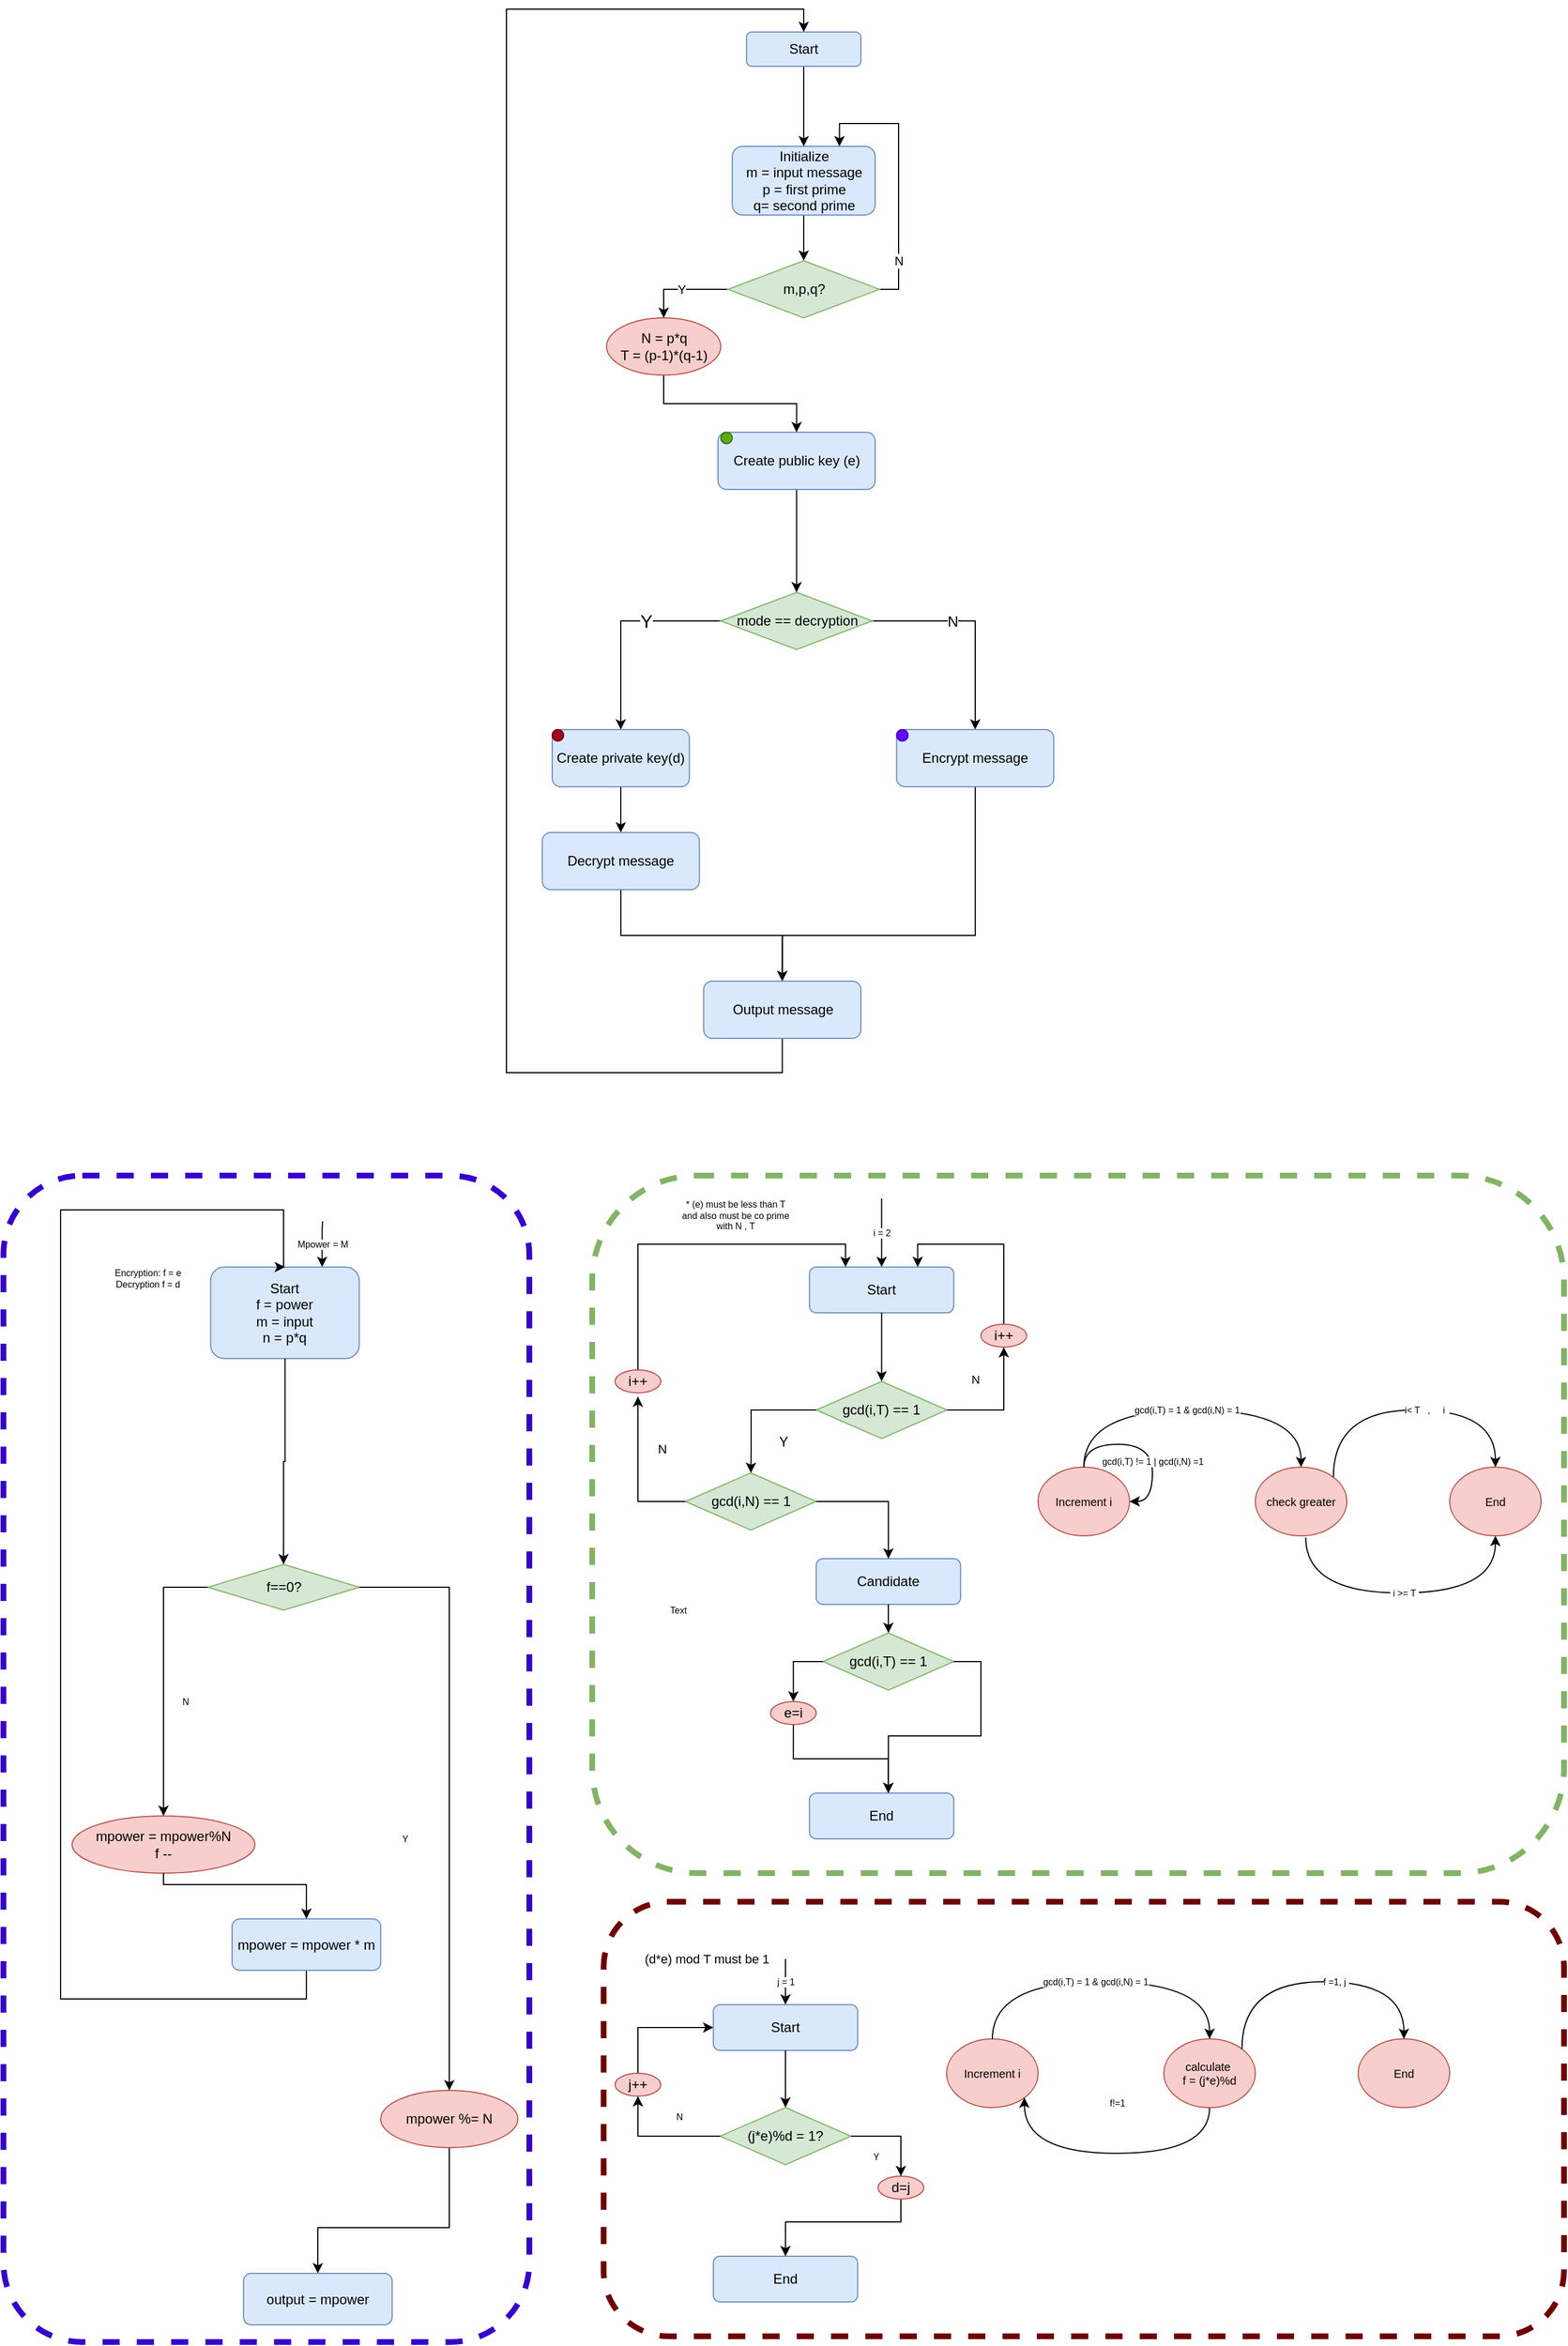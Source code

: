 <mxfile version="14.2.9" type="device"><diagram id="WIsdHPfSqpqoXzkbbUaS" name="Page-1"><mxGraphModel dx="1283" dy="704" grid="1" gridSize="10" guides="1" tooltips="1" connect="1" arrows="1" fold="1" page="1" pageScale="1" pageWidth="850" pageHeight="1100" math="0" shadow="0"><root><mxCell id="0"/><mxCell id="1" parent="0"/><mxCell id="XdV4YLcq7PgtylGWaqfG-29" style="edgeStyle=orthogonalEdgeStyle;rounded=0;orthogonalLoop=1;jettySize=auto;html=1;entryX=0.5;entryY=0;entryDx=0;entryDy=0;" parent="1" source="XdV4YLcq7PgtylGWaqfG-2" target="XdV4YLcq7PgtylGWaqfG-28" edge="1"><mxGeometry relative="1" as="geometry"/></mxCell><mxCell id="XdV4YLcq7PgtylGWaqfG-2" value="Create private key(d)" style="rounded=1;whiteSpace=wrap;html=1;fillColor=#dae8fc;strokeColor=#6c8ebf;" parent="1" vertex="1"><mxGeometry x="540" y="730" width="120" height="50" as="geometry"/></mxCell><mxCell id="XdV4YLcq7PgtylGWaqfG-18" style="edgeStyle=orthogonalEdgeStyle;rounded=0;orthogonalLoop=1;jettySize=auto;html=1;" parent="1" source="XdV4YLcq7PgtylGWaqfG-4" target="XdV4YLcq7PgtylGWaqfG-2" edge="1"><mxGeometry relative="1" as="geometry"><mxPoint x="600" y="730" as="targetPoint"/></mxGeometry></mxCell><mxCell id="XdV4YLcq7PgtylGWaqfG-50" value="&lt;font style=&quot;font-size: 16px&quot;&gt;Y&lt;/font&gt;" style="edgeLabel;html=1;align=center;verticalAlign=middle;resizable=0;points=[];fontSize=8;" parent="XdV4YLcq7PgtylGWaqfG-18" vertex="1" connectable="0"><mxGeometry x="-0.279" relative="1" as="geometry"><mxPoint as="offset"/></mxGeometry></mxCell><mxCell id="XdV4YLcq7PgtylGWaqfG-19" value="&lt;font style=&quot;font-size: 13px&quot;&gt;N&lt;/font&gt;" style="edgeStyle=orthogonalEdgeStyle;rounded=0;orthogonalLoop=1;jettySize=auto;html=1;entryX=0.5;entryY=0;entryDx=0;entryDy=0;" parent="1" source="XdV4YLcq7PgtylGWaqfG-4" target="XdV4YLcq7PgtylGWaqfG-20" edge="1"><mxGeometry x="-0.243" relative="1" as="geometry"><mxPoint x="920" y="730" as="targetPoint"/><mxPoint as="offset"/></mxGeometry></mxCell><mxCell id="XdV4YLcq7PgtylGWaqfG-4" value="mode == decryption" style="rhombus;whiteSpace=wrap;html=1;fillColor=#d5e8d4;strokeColor=#82b366;" parent="1" vertex="1"><mxGeometry x="687.5" y="610" width="132.5" height="50" as="geometry"/></mxCell><mxCell id="XdV4YLcq7PgtylGWaqfG-7" style="edgeStyle=orthogonalEdgeStyle;rounded=0;orthogonalLoop=1;jettySize=auto;html=1;entryX=0.5;entryY=0;entryDx=0;entryDy=0;" parent="1" source="XdV4YLcq7PgtylGWaqfG-5" target="XdV4YLcq7PgtylGWaqfG-6" edge="1"><mxGeometry relative="1" as="geometry"/></mxCell><mxCell id="XdV4YLcq7PgtylGWaqfG-5" value="Start" style="rounded=1;whiteSpace=wrap;html=1;fillColor=#dae8fc;strokeColor=#6c8ebf;" parent="1" vertex="1"><mxGeometry x="710" y="120" width="100" height="30" as="geometry"/></mxCell><mxCell id="XdV4YLcq7PgtylGWaqfG-25" style="edgeStyle=orthogonalEdgeStyle;rounded=0;orthogonalLoop=1;jettySize=auto;html=1;entryX=0.5;entryY=0;entryDx=0;entryDy=0;" parent="1" source="XdV4YLcq7PgtylGWaqfG-6" target="XdV4YLcq7PgtylGWaqfG-23" edge="1"><mxGeometry relative="1" as="geometry"/></mxCell><mxCell id="XdV4YLcq7PgtylGWaqfG-6" value="Initialize&lt;br&gt;m = input message&lt;br&gt;p = first prime&lt;br&gt;q= second prime" style="rounded=1;whiteSpace=wrap;html=1;fillColor=#dae8fc;strokeColor=#6c8ebf;" parent="1" vertex="1"><mxGeometry x="697.5" y="220" width="125" height="60" as="geometry"/></mxCell><mxCell id="XdV4YLcq7PgtylGWaqfG-17" style="edgeStyle=orthogonalEdgeStyle;rounded=0;orthogonalLoop=1;jettySize=auto;html=1;entryX=0.5;entryY=0;entryDx=0;entryDy=0;" parent="1" source="XdV4YLcq7PgtylGWaqfG-10" target="XdV4YLcq7PgtylGWaqfG-4" edge="1"><mxGeometry relative="1" as="geometry"/></mxCell><mxCell id="XdV4YLcq7PgtylGWaqfG-10" value="Create public key (e)" style="rounded=1;whiteSpace=wrap;html=1;fillColor=#dae8fc;strokeColor=#6c8ebf;" parent="1" vertex="1"><mxGeometry x="685" y="470" width="137.5" height="50" as="geometry"/></mxCell><mxCell id="XdV4YLcq7PgtylGWaqfG-31" style="edgeStyle=orthogonalEdgeStyle;rounded=0;orthogonalLoop=1;jettySize=auto;html=1;entryX=0.5;entryY=0;entryDx=0;entryDy=0;" parent="1" source="XdV4YLcq7PgtylGWaqfG-20" target="XdV4YLcq7PgtylGWaqfG-21" edge="1"><mxGeometry relative="1" as="geometry"><Array as="points"><mxPoint x="910" y="910"/><mxPoint x="741" y="910"/></Array></mxGeometry></mxCell><mxCell id="XdV4YLcq7PgtylGWaqfG-20" value="Encrypt message" style="rounded=1;whiteSpace=wrap;html=1;fillColor=#dae8fc;strokeColor=#6c8ebf;" parent="1" vertex="1"><mxGeometry x="841.25" y="730" width="137.5" height="50" as="geometry"/></mxCell><mxCell id="XdV4YLcq7PgtylGWaqfG-41" style="edgeStyle=orthogonalEdgeStyle;rounded=0;orthogonalLoop=1;jettySize=auto;html=1;entryX=0.5;entryY=0;entryDx=0;entryDy=0;" parent="1" source="XdV4YLcq7PgtylGWaqfG-21" target="XdV4YLcq7PgtylGWaqfG-5" edge="1"><mxGeometry relative="1" as="geometry"><Array as="points"><mxPoint x="741" y="1030"/><mxPoint x="500" y="1030"/><mxPoint x="500" y="100"/><mxPoint x="760" y="100"/></Array></mxGeometry></mxCell><mxCell id="XdV4YLcq7PgtylGWaqfG-21" value="Output message" style="rounded=1;whiteSpace=wrap;html=1;fillColor=#dae8fc;strokeColor=#6c8ebf;" parent="1" vertex="1"><mxGeometry x="672.5" y="950" width="137.5" height="50" as="geometry"/></mxCell><mxCell id="XdV4YLcq7PgtylGWaqfG-27" style="edgeStyle=orthogonalEdgeStyle;rounded=0;orthogonalLoop=1;jettySize=auto;html=1;entryX=0.5;entryY=0;entryDx=0;entryDy=0;" parent="1" source="XdV4YLcq7PgtylGWaqfG-22" target="XdV4YLcq7PgtylGWaqfG-10" edge="1"><mxGeometry relative="1" as="geometry"/></mxCell><mxCell id="XdV4YLcq7PgtylGWaqfG-22" value="N = p*q&lt;br&gt;T = (p-1)*(q-1)" style="ellipse;whiteSpace=wrap;html=1;fillColor=#f8cecc;strokeColor=#b85450;" parent="1" vertex="1"><mxGeometry x="587.5" y="370" width="100" height="50" as="geometry"/></mxCell><mxCell id="XdV4YLcq7PgtylGWaqfG-24" value="N" style="edgeStyle=orthogonalEdgeStyle;rounded=0;orthogonalLoop=1;jettySize=auto;html=1;entryX=0.75;entryY=0;entryDx=0;entryDy=0;" parent="1" source="XdV4YLcq7PgtylGWaqfG-23" target="XdV4YLcq7PgtylGWaqfG-6" edge="1"><mxGeometry x="-0.642" relative="1" as="geometry"><Array as="points"><mxPoint x="843" y="345"/><mxPoint x="843" y="200"/><mxPoint x="791" y="200"/></Array><mxPoint as="offset"/></mxGeometry></mxCell><mxCell id="XdV4YLcq7PgtylGWaqfG-26" value="Y" style="edgeStyle=orthogonalEdgeStyle;rounded=0;orthogonalLoop=1;jettySize=auto;html=1;entryX=0.5;entryY=0;entryDx=0;entryDy=0;" parent="1" source="XdV4YLcq7PgtylGWaqfG-23" target="XdV4YLcq7PgtylGWaqfG-22" edge="1"><mxGeometry relative="1" as="geometry"/></mxCell><mxCell id="XdV4YLcq7PgtylGWaqfG-23" value="m,p,q?" style="rhombus;whiteSpace=wrap;html=1;fillColor=#d5e8d4;strokeColor=#82b366;" parent="1" vertex="1"><mxGeometry x="693.75" y="320" width="132.5" height="50" as="geometry"/></mxCell><mxCell id="XdV4YLcq7PgtylGWaqfG-30" style="edgeStyle=orthogonalEdgeStyle;rounded=0;orthogonalLoop=1;jettySize=auto;html=1;entryX=0.5;entryY=0;entryDx=0;entryDy=0;" parent="1" source="XdV4YLcq7PgtylGWaqfG-28" target="XdV4YLcq7PgtylGWaqfG-21" edge="1"><mxGeometry relative="1" as="geometry"><Array as="points"><mxPoint x="600" y="910"/><mxPoint x="741" y="910"/></Array></mxGeometry></mxCell><mxCell id="XdV4YLcq7PgtylGWaqfG-28" value="Decrypt message" style="rounded=1;whiteSpace=wrap;html=1;fillColor=#dae8fc;strokeColor=#6c8ebf;" parent="1" vertex="1"><mxGeometry x="531.25" y="820" width="137.5" height="50" as="geometry"/></mxCell><mxCell id="XdV4YLcq7PgtylGWaqfG-34" value="" style="ellipse;whiteSpace=wrap;html=1;aspect=fixed;fillColor=#60a917;strokeColor=#2D7600;fontColor=#ffffff;" parent="1" vertex="1"><mxGeometry x="687.5" y="470" width="10" height="10" as="geometry"/></mxCell><mxCell id="XdV4YLcq7PgtylGWaqfG-35" value="" style="ellipse;whiteSpace=wrap;html=1;aspect=fixed;fillColor=#a20025;strokeColor=#6F0000;fontColor=#ffffff;" parent="1" vertex="1"><mxGeometry x="540" y="730" width="10" height="10" as="geometry"/></mxCell><mxCell id="XdV4YLcq7PgtylGWaqfG-37" value="" style="ellipse;whiteSpace=wrap;html=1;aspect=fixed;fillColor=#6a00ff;strokeColor=#3700CC;fontColor=#ffffff;" parent="1" vertex="1"><mxGeometry x="841.25" y="730" width="10" height="10" as="geometry"/></mxCell><mxCell id="XdV4YLcq7PgtylGWaqfG-116" value="" style="group" parent="1" vertex="1" connectable="0"><mxGeometry x="575" y="1120" width="850" height="610" as="geometry"/></mxCell><mxCell id="XdV4YLcq7PgtylGWaqfG-75" value="" style="rounded=1;whiteSpace=wrap;html=1;fontSize=8;fillColor=none;strokeColor=#82B366;strokeWidth=5;dashed=1;" parent="XdV4YLcq7PgtylGWaqfG-116" vertex="1"><mxGeometry width="850" height="610" as="geometry"/></mxCell><mxCell id="XdV4YLcq7PgtylGWaqfG-15" value="* (e) must be less than T&lt;br style=&quot;font-size: 8px&quot;&gt;and also must be co prime&lt;br style=&quot;font-size: 8px&quot;&gt;with N , T" style="text;html=1;align=center;verticalAlign=middle;resizable=0;points=[];autosize=1;fontSize=8;" parent="XdV4YLcq7PgtylGWaqfG-116" vertex="1"><mxGeometry x="70" y="20" width="110" height="30" as="geometry"/></mxCell><mxCell id="XdV4YLcq7PgtylGWaqfG-60" value="i = 2" style="edgeStyle=orthogonalEdgeStyle;rounded=0;orthogonalLoop=1;jettySize=auto;html=1;startArrow=classic;startFill=1;endArrow=none;endFill=0;fontSize=8;" parent="XdV4YLcq7PgtylGWaqfG-116" source="XdV4YLcq7PgtylGWaqfG-46" edge="1"><mxGeometry x="5" y="-40" as="geometry"><mxPoint x="253.125" y="20" as="targetPoint"/><Array as="points"><mxPoint x="253" y="50"/><mxPoint x="253" y="50"/></Array><mxPoint as="offset"/></mxGeometry></mxCell><mxCell id="XdV4YLcq7PgtylGWaqfG-46" value="Start" style="rounded=1;whiteSpace=wrap;html=1;fillColor=#dae8fc;strokeColor=#6c8ebf;" parent="XdV4YLcq7PgtylGWaqfG-116" vertex="1"><mxGeometry x="190" y="80" width="126.25" height="40" as="geometry"/></mxCell><mxCell id="XdV4YLcq7PgtylGWaqfG-47" value="gcd(i,T) == 1" style="rhombus;whiteSpace=wrap;html=1;fillColor=#d5e8d4;strokeColor=#82b366;" parent="XdV4YLcq7PgtylGWaqfG-116" vertex="1"><mxGeometry x="195.94" y="180" width="114.38" height="50" as="geometry"/></mxCell><mxCell id="XdV4YLcq7PgtylGWaqfG-48" style="edgeStyle=orthogonalEdgeStyle;rounded=0;orthogonalLoop=1;jettySize=auto;html=1;startArrow=none;startFill=0;endArrow=classic;endFill=1;fontSize=8;entryX=0.5;entryY=0;entryDx=0;entryDy=0;" parent="XdV4YLcq7PgtylGWaqfG-116" source="XdV4YLcq7PgtylGWaqfG-46" target="XdV4YLcq7PgtylGWaqfG-47" edge="1"><mxGeometry x="5" y="-40" as="geometry"><mxPoint x="220" y="140" as="targetPoint"/></mxGeometry></mxCell><mxCell id="XdV4YLcq7PgtylGWaqfG-53" value="gcd(i,N) == 1" style="rhombus;whiteSpace=wrap;html=1;fillColor=#d5e8d4;strokeColor=#82b366;" parent="XdV4YLcq7PgtylGWaqfG-116" vertex="1"><mxGeometry x="81.56" y="260" width="114.38" height="50" as="geometry"/></mxCell><mxCell id="XdV4YLcq7PgtylGWaqfG-51" value="&lt;font style=&quot;font-size: 12px&quot;&gt;Y&lt;/font&gt;" style="edgeStyle=orthogonalEdgeStyle;rounded=0;orthogonalLoop=1;jettySize=auto;html=1;entryX=0.5;entryY=0;entryDx=0;entryDy=0;startArrow=none;startFill=0;endArrow=classic;endFill=1;fontSize=8;" parent="XdV4YLcq7PgtylGWaqfG-116" source="XdV4YLcq7PgtylGWaqfG-47" target="XdV4YLcq7PgtylGWaqfG-53" edge="1"><mxGeometry x="5" y="-40" as="geometry"><mxPoint x="140" y="260" as="targetPoint"/><Array as="points"><mxPoint x="139" y="205"/><mxPoint x="139" y="240"/><mxPoint x="139" y="240"/></Array><mxPoint as="offset"/></mxGeometry></mxCell><mxCell id="XdV4YLcq7PgtylGWaqfG-57" style="edgeStyle=orthogonalEdgeStyle;rounded=0;orthogonalLoop=1;jettySize=auto;html=1;entryX=0.25;entryY=0;entryDx=0;entryDy=0;startArrow=none;startFill=0;endArrow=classic;endFill=1;fontSize=8;" parent="XdV4YLcq7PgtylGWaqfG-116" source="XdV4YLcq7PgtylGWaqfG-55" target="XdV4YLcq7PgtylGWaqfG-46" edge="1"><mxGeometry x="5" y="-40" as="geometry"><Array as="points"><mxPoint x="40" y="60"/><mxPoint x="222" y="60"/></Array></mxGeometry></mxCell><mxCell id="XdV4YLcq7PgtylGWaqfG-55" value="i++" style="ellipse;whiteSpace=wrap;html=1;fillColor=#f8cecc;strokeColor=#b85450;" parent="XdV4YLcq7PgtylGWaqfG-116" vertex="1"><mxGeometry x="20" y="170" width="40" height="20" as="geometry"/></mxCell><mxCell id="XdV4YLcq7PgtylGWaqfG-56" value="&lt;font style=&quot;font-size: 11px&quot;&gt;N&lt;/font&gt;" style="edgeStyle=orthogonalEdgeStyle;rounded=0;orthogonalLoop=1;jettySize=auto;html=1;entryX=0.5;entryY=1.162;entryDx=0;entryDy=0;entryPerimeter=0;startArrow=none;startFill=0;endArrow=classic;endFill=1;fontSize=8;" parent="XdV4YLcq7PgtylGWaqfG-116" source="XdV4YLcq7PgtylGWaqfG-53" target="XdV4YLcq7PgtylGWaqfG-55" edge="1"><mxGeometry x="5" y="-40" as="geometry"><mxPoint as="offset"/></mxGeometry></mxCell><mxCell id="XdV4YLcq7PgtylGWaqfG-64" style="edgeStyle=orthogonalEdgeStyle;rounded=0;orthogonalLoop=1;jettySize=auto;html=1;entryX=0.75;entryY=0;entryDx=0;entryDy=0;startArrow=none;startFill=0;endArrow=classic;endFill=1;fontSize=8;" parent="XdV4YLcq7PgtylGWaqfG-116" source="XdV4YLcq7PgtylGWaqfG-61" target="XdV4YLcq7PgtylGWaqfG-46" edge="1"><mxGeometry x="5" y="-40" as="geometry"><Array as="points"><mxPoint x="360" y="60"/><mxPoint x="285" y="60"/></Array></mxGeometry></mxCell><mxCell id="XdV4YLcq7PgtylGWaqfG-61" value="i++" style="ellipse;whiteSpace=wrap;html=1;fillColor=#f8cecc;strokeColor=#b85450;" parent="XdV4YLcq7PgtylGWaqfG-116" vertex="1"><mxGeometry x="340" y="130" width="40" height="20" as="geometry"/></mxCell><mxCell id="XdV4YLcq7PgtylGWaqfG-63" value="&lt;font style=&quot;font-size: 10px&quot;&gt;N&lt;/font&gt;" style="edgeStyle=orthogonalEdgeStyle;rounded=0;orthogonalLoop=1;jettySize=auto;html=1;entryX=0.5;entryY=1;entryDx=0;entryDy=0;startArrow=none;startFill=0;endArrow=classic;endFill=1;fontSize=8;" parent="XdV4YLcq7PgtylGWaqfG-116" source="XdV4YLcq7PgtylGWaqfG-47" target="XdV4YLcq7PgtylGWaqfG-61" edge="1"><mxGeometry x="5" y="-40" as="geometry"><mxPoint as="offset"/></mxGeometry></mxCell><mxCell id="XdV4YLcq7PgtylGWaqfG-65" value="Candidate" style="rounded=1;whiteSpace=wrap;html=1;fillColor=#dae8fc;strokeColor=#6c8ebf;" parent="XdV4YLcq7PgtylGWaqfG-116" vertex="1"><mxGeometry x="195.94" y="335" width="126.25" height="40" as="geometry"/></mxCell><mxCell id="XdV4YLcq7PgtylGWaqfG-66" style="edgeStyle=orthogonalEdgeStyle;rounded=0;orthogonalLoop=1;jettySize=auto;html=1;entryX=0.5;entryY=0;entryDx=0;entryDy=0;startArrow=none;startFill=0;endArrow=classic;endFill=1;fontSize=8;" parent="XdV4YLcq7PgtylGWaqfG-116" source="XdV4YLcq7PgtylGWaqfG-53" target="XdV4YLcq7PgtylGWaqfG-65" edge="1"><mxGeometry x="5" y="-40" as="geometry"><Array as="points"><mxPoint x="259" y="285"/></Array></mxGeometry></mxCell><mxCell id="XdV4YLcq7PgtylGWaqfG-67" value="gcd(i,T) == 1" style="rhombus;whiteSpace=wrap;html=1;fillColor=#d5e8d4;strokeColor=#82b366;" parent="XdV4YLcq7PgtylGWaqfG-116" vertex="1"><mxGeometry x="201.88" y="400" width="114.38" height="50" as="geometry"/></mxCell><mxCell id="XdV4YLcq7PgtylGWaqfG-68" style="edgeStyle=orthogonalEdgeStyle;rounded=0;orthogonalLoop=1;jettySize=auto;html=1;entryX=0.5;entryY=0;entryDx=0;entryDy=0;startArrow=none;startFill=0;endArrow=classic;endFill=1;fontSize=8;" parent="XdV4YLcq7PgtylGWaqfG-116" source="XdV4YLcq7PgtylGWaqfG-65" target="XdV4YLcq7PgtylGWaqfG-67" edge="1"><mxGeometry x="5" y="-40" as="geometry"/></mxCell><mxCell id="XdV4YLcq7PgtylGWaqfG-69" value="End" style="rounded=1;whiteSpace=wrap;html=1;fillColor=#dae8fc;strokeColor=#6c8ebf;" parent="XdV4YLcq7PgtylGWaqfG-116" vertex="1"><mxGeometry x="190" y="540" width="126.25" height="40" as="geometry"/></mxCell><mxCell id="XdV4YLcq7PgtylGWaqfG-71" style="edgeStyle=orthogonalEdgeStyle;rounded=0;orthogonalLoop=1;jettySize=auto;html=1;entryX=0.547;entryY=0;entryDx=0;entryDy=0;entryPerimeter=0;startArrow=none;startFill=0;endArrow=classic;endFill=1;fontSize=8;" parent="XdV4YLcq7PgtylGWaqfG-116" source="XdV4YLcq7PgtylGWaqfG-67" target="XdV4YLcq7PgtylGWaqfG-69" edge="1"><mxGeometry x="5" y="-40" as="geometry"><Array as="points"><mxPoint x="340" y="425"/><mxPoint x="340" y="490"/><mxPoint x="259" y="490"/></Array></mxGeometry></mxCell><mxCell id="XdV4YLcq7PgtylGWaqfG-74" style="edgeStyle=orthogonalEdgeStyle;rounded=0;orthogonalLoop=1;jettySize=auto;html=1;entryX=0.546;entryY=0;entryDx=0;entryDy=0;entryPerimeter=0;startArrow=none;startFill=0;endArrow=classic;endFill=1;fontSize=8;" parent="XdV4YLcq7PgtylGWaqfG-116" source="XdV4YLcq7PgtylGWaqfG-72" target="XdV4YLcq7PgtylGWaqfG-69" edge="1"><mxGeometry x="5" y="-40" as="geometry"/></mxCell><mxCell id="XdV4YLcq7PgtylGWaqfG-72" value="e=i" style="ellipse;whiteSpace=wrap;html=1;fillColor=#f8cecc;strokeColor=#b85450;" parent="XdV4YLcq7PgtylGWaqfG-116" vertex="1"><mxGeometry x="155.94" y="460" width="40" height="20" as="geometry"/></mxCell><mxCell id="XdV4YLcq7PgtylGWaqfG-73" style="edgeStyle=orthogonalEdgeStyle;rounded=0;orthogonalLoop=1;jettySize=auto;html=1;entryX=0.5;entryY=0;entryDx=0;entryDy=0;startArrow=none;startFill=0;endArrow=classic;endFill=1;fontSize=8;" parent="XdV4YLcq7PgtylGWaqfG-116" source="XdV4YLcq7PgtylGWaqfG-67" target="XdV4YLcq7PgtylGWaqfG-72" edge="1"><mxGeometry x="5" y="-40" as="geometry"/></mxCell><mxCell id="XdV4YLcq7PgtylGWaqfG-77" value="&lt;font size=&quot;1&quot;&gt;Increment i&lt;/font&gt;" style="ellipse;whiteSpace=wrap;html=1;strokeColor=#b85450;strokeWidth=1;fontSize=8;fillColor=#f8cecc;" parent="XdV4YLcq7PgtylGWaqfG-116" vertex="1"><mxGeometry x="390" y="255" width="80" height="60" as="geometry"/></mxCell><mxCell id="XdV4YLcq7PgtylGWaqfG-78" value="&lt;font size=&quot;1&quot;&gt;check greater&lt;/font&gt;" style="ellipse;whiteSpace=wrap;html=1;strokeColor=#b85450;strokeWidth=1;fontSize=8;fillColor=#f8cecc;" parent="XdV4YLcq7PgtylGWaqfG-116" vertex="1"><mxGeometry x="580" y="255" width="80" height="60" as="geometry"/></mxCell><mxCell id="XdV4YLcq7PgtylGWaqfG-79" value="gcd(i,T) = 1 &amp;amp; gcd(i,N) = 1" style="edgeStyle=orthogonalEdgeStyle;rounded=0;orthogonalLoop=1;jettySize=auto;html=1;entryX=0.5;entryY=0;entryDx=0;entryDy=0;startArrow=none;startFill=0;endArrow=classic;endFill=1;fontSize=8;curved=1;exitX=0.5;exitY=0;exitDx=0;exitDy=0;" parent="XdV4YLcq7PgtylGWaqfG-116" source="XdV4YLcq7PgtylGWaqfG-77" target="XdV4YLcq7PgtylGWaqfG-78" edge="1"><mxGeometry x="-740" y="110" as="geometry"><Array as="points"><mxPoint x="430" y="205"/><mxPoint x="620" y="205"/></Array><mxPoint x="-5" y="-50" as="offset"/></mxGeometry></mxCell><mxCell id="XdV4YLcq7PgtylGWaqfG-82" value="gcd(i,T) != 1 | gcd(i,N) =1" style="edgeStyle=orthogonalEdgeStyle;curved=1;rounded=0;orthogonalLoop=1;jettySize=auto;html=1;entryX=1;entryY=0.5;entryDx=0;entryDy=0;startArrow=none;startFill=0;endArrow=classic;endFill=1;fontSize=8;" parent="XdV4YLcq7PgtylGWaqfG-116" source="XdV4YLcq7PgtylGWaqfG-77" target="XdV4YLcq7PgtylGWaqfG-77" edge="1"><mxGeometry x="-740" y="110" as="geometry"><mxPoint x="40" y="-20" as="offset"/></mxGeometry></mxCell><mxCell id="XdV4YLcq7PgtylGWaqfG-83" value="&lt;font size=&quot;1&quot;&gt;End&lt;/font&gt;" style="ellipse;whiteSpace=wrap;html=1;strokeColor=#b85450;strokeWidth=1;fontSize=8;fillColor=#f8cecc;" parent="XdV4YLcq7PgtylGWaqfG-116" vertex="1"><mxGeometry x="750" y="255" width="80" height="60" as="geometry"/></mxCell><mxCell id="XdV4YLcq7PgtylGWaqfG-84" value="i&amp;lt; T&amp;nbsp; &amp;nbsp;,&amp;nbsp; &amp;nbsp; &amp;nbsp;i&amp;nbsp;&amp;nbsp;" style="edgeStyle=orthogonalEdgeStyle;curved=1;rounded=0;orthogonalLoop=1;jettySize=auto;html=1;entryX=0.5;entryY=0;entryDx=0;entryDy=0;startArrow=none;startFill=0;endArrow=classic;endFill=1;fontSize=8;exitX=1;exitY=0;exitDx=0;exitDy=0;" parent="XdV4YLcq7PgtylGWaqfG-116" source="XdV4YLcq7PgtylGWaqfG-78" target="XdV4YLcq7PgtylGWaqfG-83" edge="1"><mxGeometry x="-740" y="110" as="geometry"><Array as="points"><mxPoint x="648" y="205"/><mxPoint x="790" y="205"/></Array><mxPoint x="11" y="-54" as="offset"/></mxGeometry></mxCell><mxCell id="XdV4YLcq7PgtylGWaqfG-85" value="&amp;nbsp;i &amp;gt;= T&amp;nbsp;" style="edgeStyle=orthogonalEdgeStyle;curved=1;rounded=0;orthogonalLoop=1;jettySize=auto;html=1;entryX=0.5;entryY=1;entryDx=0;entryDy=0;startArrow=none;startFill=0;endArrow=classic;endFill=1;fontSize=8;exitX=0.551;exitY=1.024;exitDx=0;exitDy=0;exitPerimeter=0;" parent="XdV4YLcq7PgtylGWaqfG-116" source="XdV4YLcq7PgtylGWaqfG-78" target="XdV4YLcq7PgtylGWaqfG-83" edge="1"><mxGeometry x="-740" y="110" as="geometry"><Array as="points"><mxPoint x="624" y="365"/><mxPoint x="790" y="365"/></Array><mxPoint x="3" y="49" as="offset"/></mxGeometry></mxCell><mxCell id="XdV4YLcq7PgtylGWaqfG-117" value="" style="group" parent="1" vertex="1" connectable="0"><mxGeometry x="585" y="1755" width="840" height="380" as="geometry"/></mxCell><mxCell id="XdV4YLcq7PgtylGWaqfG-88" value="" style="rounded=1;whiteSpace=wrap;html=1;fontSize=8;strokeColor=#6F0000;strokeWidth=5;dashed=1;fontColor=#ffffff;fillColor=none;" parent="XdV4YLcq7PgtylGWaqfG-117" vertex="1"><mxGeometry width="840" height="380" as="geometry"/></mxCell><mxCell id="XdV4YLcq7PgtylGWaqfG-89" value="&lt;font style=&quot;font-size: 11px&quot;&gt;(d*e) mod T must be 1&lt;/font&gt;" style="text;html=1;align=center;verticalAlign=middle;resizable=0;points=[];autosize=1;fontSize=8;" parent="XdV4YLcq7PgtylGWaqfG-117" vertex="1"><mxGeometry x="30" y="40" width="120" height="20" as="geometry"/></mxCell><mxCell id="XdV4YLcq7PgtylGWaqfG-93" value="j = 1" style="edgeStyle=orthogonalEdgeStyle;rounded=0;orthogonalLoop=1;jettySize=auto;html=1;startArrow=classic;startFill=1;endArrow=none;endFill=0;fontSize=8;" parent="XdV4YLcq7PgtylGWaqfG-117" source="XdV4YLcq7PgtylGWaqfG-90" edge="1"><mxGeometry as="geometry"><mxPoint x="159.065" y="50" as="targetPoint"/></mxGeometry></mxCell><mxCell id="XdV4YLcq7PgtylGWaqfG-90" value="Start" style="rounded=1;whiteSpace=wrap;html=1;fillColor=#dae8fc;strokeColor=#6c8ebf;" parent="XdV4YLcq7PgtylGWaqfG-117" vertex="1"><mxGeometry x="95.94" y="90" width="126.25" height="40" as="geometry"/></mxCell><mxCell id="XdV4YLcq7PgtylGWaqfG-94" value="(j*e)%d = 1?" style="rhombus;whiteSpace=wrap;html=1;fillColor=#d5e8d4;strokeColor=#82b366;" parent="XdV4YLcq7PgtylGWaqfG-117" vertex="1"><mxGeometry x="101.87" y="180" width="114.38" height="50" as="geometry"/></mxCell><mxCell id="XdV4YLcq7PgtylGWaqfG-95" style="edgeStyle=orthogonalEdgeStyle;rounded=0;orthogonalLoop=1;jettySize=auto;html=1;entryX=0.5;entryY=0;entryDx=0;entryDy=0;startArrow=none;startFill=0;endArrow=classic;endFill=1;fontSize=8;" parent="XdV4YLcq7PgtylGWaqfG-117" source="XdV4YLcq7PgtylGWaqfG-90" target="XdV4YLcq7PgtylGWaqfG-94" edge="1"><mxGeometry as="geometry"/></mxCell><mxCell id="XdV4YLcq7PgtylGWaqfG-98" style="edgeStyle=orthogonalEdgeStyle;rounded=0;orthogonalLoop=1;jettySize=auto;html=1;entryX=0;entryY=0.5;entryDx=0;entryDy=0;startArrow=none;startFill=0;endArrow=classic;endFill=1;fontSize=8;" parent="XdV4YLcq7PgtylGWaqfG-117" source="XdV4YLcq7PgtylGWaqfG-96" target="XdV4YLcq7PgtylGWaqfG-90" edge="1"><mxGeometry as="geometry"><Array as="points"><mxPoint x="30" y="110"/></Array></mxGeometry></mxCell><mxCell id="XdV4YLcq7PgtylGWaqfG-96" value="j++" style="ellipse;whiteSpace=wrap;html=1;fillColor=#f8cecc;strokeColor=#b85450;" parent="XdV4YLcq7PgtylGWaqfG-117" vertex="1"><mxGeometry x="10" y="150" width="40" height="20" as="geometry"/></mxCell><mxCell id="XdV4YLcq7PgtylGWaqfG-97" value="N" style="edgeStyle=orthogonalEdgeStyle;rounded=0;orthogonalLoop=1;jettySize=auto;html=1;entryX=0.5;entryY=1;entryDx=0;entryDy=0;startArrow=none;startFill=0;endArrow=classic;endFill=1;fontSize=8;" parent="XdV4YLcq7PgtylGWaqfG-117" source="XdV4YLcq7PgtylGWaqfG-94" target="XdV4YLcq7PgtylGWaqfG-96" edge="1"><mxGeometry as="geometry"/></mxCell><mxCell id="XdV4YLcq7PgtylGWaqfG-99" value="End" style="rounded=1;whiteSpace=wrap;html=1;fillColor=#dae8fc;strokeColor=#6c8ebf;" parent="XdV4YLcq7PgtylGWaqfG-117" vertex="1"><mxGeometry x="95.93" y="310" width="126.25" height="40" as="geometry"/></mxCell><mxCell id="XdV4YLcq7PgtylGWaqfG-104" style="edgeStyle=orthogonalEdgeStyle;rounded=0;orthogonalLoop=1;jettySize=auto;html=1;entryX=0.5;entryY=0;entryDx=0;entryDy=0;startArrow=none;startFill=0;endArrow=classic;endFill=1;fontSize=8;" parent="XdV4YLcq7PgtylGWaqfG-117" source="XdV4YLcq7PgtylGWaqfG-102" target="XdV4YLcq7PgtylGWaqfG-99" edge="1"><mxGeometry as="geometry"><Array as="points"><mxPoint x="260" y="280"/><mxPoint x="159" y="280"/></Array></mxGeometry></mxCell><mxCell id="XdV4YLcq7PgtylGWaqfG-102" value="d=j" style="ellipse;whiteSpace=wrap;html=1;fillColor=#f8cecc;strokeColor=#b85450;" parent="XdV4YLcq7PgtylGWaqfG-117" vertex="1"><mxGeometry x="240" y="240" width="40" height="20" as="geometry"/></mxCell><mxCell id="XdV4YLcq7PgtylGWaqfG-103" value="Y" style="edgeStyle=orthogonalEdgeStyle;rounded=0;orthogonalLoop=1;jettySize=auto;html=1;entryX=0.5;entryY=0;entryDx=0;entryDy=0;startArrow=none;startFill=0;endArrow=classic;endFill=1;fontSize=8;" parent="XdV4YLcq7PgtylGWaqfG-117" source="XdV4YLcq7PgtylGWaqfG-94" target="XdV4YLcq7PgtylGWaqfG-102" edge="1"><mxGeometry as="geometry"/></mxCell><mxCell id="XdV4YLcq7PgtylGWaqfG-106" value="&lt;font size=&quot;1&quot;&gt;Increment i&lt;/font&gt;" style="ellipse;whiteSpace=wrap;html=1;strokeColor=#b85450;strokeWidth=1;fontSize=8;fillColor=#f8cecc;" parent="XdV4YLcq7PgtylGWaqfG-117" vertex="1"><mxGeometry x="300" y="120" width="80" height="60" as="geometry"/></mxCell><mxCell id="XdV4YLcq7PgtylGWaqfG-113" value="f!=1" style="edgeStyle=orthogonalEdgeStyle;rounded=0;orthogonalLoop=1;jettySize=auto;html=1;entryX=1;entryY=1;entryDx=0;entryDy=0;startArrow=none;startFill=0;endArrow=classic;endFill=1;fontSize=8;curved=1;" parent="XdV4YLcq7PgtylGWaqfG-117" source="XdV4YLcq7PgtylGWaqfG-107" target="XdV4YLcq7PgtylGWaqfG-106" edge="1"><mxGeometry as="geometry"><Array as="points"><mxPoint x="530" y="220"/><mxPoint x="368" y="220"/><mxPoint x="368" y="171"/></Array></mxGeometry></mxCell><mxCell id="XdV4YLcq7PgtylGWaqfG-107" value="&lt;font size=&quot;1&quot;&gt;calculate&amp;nbsp;&lt;br&gt;f = (j*e)%d&lt;br&gt;&lt;/font&gt;" style="ellipse;whiteSpace=wrap;html=1;strokeColor=#b85450;strokeWidth=1;fontSize=8;fillColor=#f8cecc;" parent="XdV4YLcq7PgtylGWaqfG-117" vertex="1"><mxGeometry x="490" y="120" width="80" height="60" as="geometry"/></mxCell><mxCell id="XdV4YLcq7PgtylGWaqfG-108" value="gcd(i,T) = 1 &amp;amp; gcd(i,N) = 1" style="edgeStyle=orthogonalEdgeStyle;rounded=0;orthogonalLoop=1;jettySize=auto;html=1;entryX=0.5;entryY=0;entryDx=0;entryDy=0;startArrow=none;startFill=0;endArrow=classic;endFill=1;fontSize=8;curved=1;exitX=0.5;exitY=0;exitDx=0;exitDy=0;" parent="XdV4YLcq7PgtylGWaqfG-117" source="XdV4YLcq7PgtylGWaqfG-106" target="XdV4YLcq7PgtylGWaqfG-107" edge="1"><mxGeometry x="-830" y="-25" as="geometry"><Array as="points"><mxPoint x="340" y="70"/><mxPoint x="530" y="70"/></Array><mxPoint x="-5" y="-50" as="offset"/></mxGeometry></mxCell><mxCell id="XdV4YLcq7PgtylGWaqfG-110" value="&lt;font size=&quot;1&quot;&gt;End&lt;/font&gt;" style="ellipse;whiteSpace=wrap;html=1;strokeColor=#b85450;strokeWidth=1;fontSize=8;fillColor=#f8cecc;" parent="XdV4YLcq7PgtylGWaqfG-117" vertex="1"><mxGeometry x="660" y="120" width="80" height="60" as="geometry"/></mxCell><mxCell id="XdV4YLcq7PgtylGWaqfG-111" value="f =1, j&amp;nbsp;" style="edgeStyle=orthogonalEdgeStyle;curved=1;rounded=0;orthogonalLoop=1;jettySize=auto;html=1;entryX=0.5;entryY=0;entryDx=0;entryDy=0;startArrow=none;startFill=0;endArrow=classic;endFill=1;fontSize=8;exitX=1;exitY=0;exitDx=0;exitDy=0;" parent="XdV4YLcq7PgtylGWaqfG-117" source="XdV4YLcq7PgtylGWaqfG-107" target="XdV4YLcq7PgtylGWaqfG-110" edge="1"><mxGeometry x="-830" y="-25" as="geometry"><Array as="points"><mxPoint x="558" y="70"/><mxPoint x="700" y="70"/></Array><mxPoint x="11" y="-54" as="offset"/></mxGeometry></mxCell><mxCell id="XdV4YLcq7PgtylGWaqfG-176" value="Text" style="text;html=1;align=center;verticalAlign=middle;resizable=0;points=[];autosize=1;fontSize=8;" parent="1" vertex="1"><mxGeometry x="630" y="1490" width="40" height="20" as="geometry"/></mxCell><mxCell id="XdV4YLcq7PgtylGWaqfG-155" value="" style="rounded=1;whiteSpace=wrap;html=1;fontSize=8;strokeColor=#3700CC;strokeWidth=5;dashed=1;fontColor=#ffffff;fillColor=none;" parent="1" vertex="1"><mxGeometry x="60" y="1120" width="460" height="1020" as="geometry"/></mxCell><mxCell id="XdV4YLcq7PgtylGWaqfG-129" value="Mpower = M" style="edgeStyle=orthogonalEdgeStyle;rounded=0;orthogonalLoop=1;jettySize=auto;html=1;startArrow=classic;startFill=1;endArrow=none;endFill=0;fontSize=8;exitX=0.75;exitY=0;exitDx=0;exitDy=0;" parent="1" source="XdV4YLcq7PgtylGWaqfG-118" edge="1"><mxGeometry x="60" y="1120" as="geometry"><mxPoint x="339.25" y="1160" as="targetPoint"/><Array as="points"><mxPoint x="339.25" y="1165"/><mxPoint x="339.25" y="1130"/></Array></mxGeometry></mxCell><mxCell id="XdV4YLcq7PgtylGWaqfG-118" value="Start&lt;br&gt;f = power&lt;br&gt;m = input&lt;br&gt;n = p*q" style="rounded=1;whiteSpace=wrap;html=1;fillColor=#dae8fc;strokeColor=#6c8ebf;" parent="1" vertex="1"><mxGeometry x="241.25" y="1200" width="130" height="80" as="geometry"/></mxCell><mxCell id="XdV4YLcq7PgtylGWaqfG-119" value="f==0?" style="rhombus;whiteSpace=wrap;html=1;fillColor=#d5e8d4;strokeColor=#82b366;" parent="1" vertex="1"><mxGeometry x="238.75" y="1460" width="132.5" height="40" as="geometry"/></mxCell><mxCell id="XdV4YLcq7PgtylGWaqfG-123" style="edgeStyle=orthogonalEdgeStyle;rounded=0;orthogonalLoop=1;jettySize=auto;html=1;entryX=0.5;entryY=0;entryDx=0;entryDy=0;startArrow=none;startFill=0;endArrow=classic;endFill=1;fontSize=8;" parent="1" source="XdV4YLcq7PgtylGWaqfG-118" target="XdV4YLcq7PgtylGWaqfG-119" edge="1"><mxGeometry x="60" y="1120" as="geometry"/></mxCell><mxCell id="XdV4YLcq7PgtylGWaqfG-120" value="mpower = mpower%N&lt;br&gt;f --" style="ellipse;whiteSpace=wrap;html=1;fillColor=#f8cecc;strokeColor=#b85450;" parent="1" vertex="1"><mxGeometry x="120" y="1680" width="160" height="50" as="geometry"/></mxCell><mxCell id="XdV4YLcq7PgtylGWaqfG-122" value="N" style="edgeStyle=orthogonalEdgeStyle;rounded=0;orthogonalLoop=1;jettySize=auto;html=1;entryX=0.5;entryY=0;entryDx=0;entryDy=0;startArrow=none;startFill=0;endArrow=classic;endFill=1;fontSize=8;" parent="1" source="XdV4YLcq7PgtylGWaqfG-119" target="XdV4YLcq7PgtylGWaqfG-120" edge="1"><mxGeometry x="60" y="1120" as="geometry"><Array as="points"><mxPoint x="200" y="1480"/></Array><mxPoint as="offset"/></mxGeometry></mxCell><mxCell id="XdV4YLcq7PgtylGWaqfG-121" value="Encryption: f = e&lt;br&gt;Decryption f = d" style="text;html=1;align=center;verticalAlign=middle;resizable=0;points=[];autosize=1;fontSize=8;" parent="1" vertex="1"><mxGeometry x="151.25" y="1200" width="70" height="20" as="geometry"/></mxCell><mxCell id="XdV4YLcq7PgtylGWaqfG-126" style="edgeStyle=orthogonalEdgeStyle;rounded=0;orthogonalLoop=1;jettySize=auto;html=1;entryX=0.5;entryY=0;entryDx=0;entryDy=0;startArrow=none;startFill=0;endArrow=classic;endFill=1;fontSize=8;" parent="1" source="XdV4YLcq7PgtylGWaqfG-124" target="XdV4YLcq7PgtylGWaqfG-118" edge="1"><mxGeometry x="60" y="1120" as="geometry"><Array as="points"><mxPoint x="325" y="1840"/><mxPoint x="110" y="1840"/><mxPoint x="110" y="1150"/><mxPoint x="305" y="1150"/><mxPoint x="305" y="1200"/></Array></mxGeometry></mxCell><mxCell id="XdV4YLcq7PgtylGWaqfG-124" value="mpower = mpower * m" style="rounded=1;whiteSpace=wrap;html=1;fillColor=#dae8fc;strokeColor=#6c8ebf;" parent="1" vertex="1"><mxGeometry x="260" y="1770" width="130" height="45" as="geometry"/></mxCell><mxCell id="XdV4YLcq7PgtylGWaqfG-125" style="edgeStyle=orthogonalEdgeStyle;rounded=0;orthogonalLoop=1;jettySize=auto;html=1;entryX=0.5;entryY=0;entryDx=0;entryDy=0;startArrow=none;startFill=0;endArrow=classic;endFill=1;fontSize=8;" parent="1" source="XdV4YLcq7PgtylGWaqfG-120" target="XdV4YLcq7PgtylGWaqfG-124" edge="1"><mxGeometry x="60" y="1120" as="geometry"><Array as="points"><mxPoint x="200" y="1740"/><mxPoint x="325" y="1740"/></Array></mxGeometry></mxCell><mxCell id="XdV4YLcq7PgtylGWaqfG-127" value="output = mpower" style="rounded=1;whiteSpace=wrap;html=1;fillColor=#dae8fc;strokeColor=#6c8ebf;" parent="1" vertex="1"><mxGeometry x="270" y="2080" width="130" height="45" as="geometry"/></mxCell><mxCell id="XdV4YLcq7PgtylGWaqfG-133" style="edgeStyle=orthogonalEdgeStyle;rounded=0;orthogonalLoop=1;jettySize=auto;html=1;entryX=0.5;entryY=0;entryDx=0;entryDy=0;startArrow=none;startFill=0;endArrow=classic;endFill=1;fontSize=8;" parent="1" source="XdV4YLcq7PgtylGWaqfG-130" target="XdV4YLcq7PgtylGWaqfG-127" edge="1"><mxGeometry x="60" y="1120" as="geometry"><Array as="points"><mxPoint x="450" y="2040"/><mxPoint x="335" y="2040"/></Array></mxGeometry></mxCell><mxCell id="XdV4YLcq7PgtylGWaqfG-130" value="mpower %= N" style="ellipse;whiteSpace=wrap;html=1;fillColor=#f8cecc;strokeColor=#b85450;" parent="1" vertex="1"><mxGeometry x="390" y="1920" width="120" height="50" as="geometry"/></mxCell><mxCell id="XdV4YLcq7PgtylGWaqfG-131" value="Y" style="edgeStyle=orthogonalEdgeStyle;rounded=0;orthogonalLoop=1;jettySize=auto;html=1;entryX=0.5;entryY=0;entryDx=0;entryDy=0;startArrow=none;startFill=0;endArrow=classic;endFill=1;fontSize=8;" parent="1" source="XdV4YLcq7PgtylGWaqfG-119" target="XdV4YLcq7PgtylGWaqfG-130" edge="1"><mxGeometry x="60" y="1120" as="geometry"><Array as="points"><mxPoint x="450" y="1480"/></Array><mxPoint as="offset"/></mxGeometry></mxCell></root></mxGraphModel></diagram></mxfile>